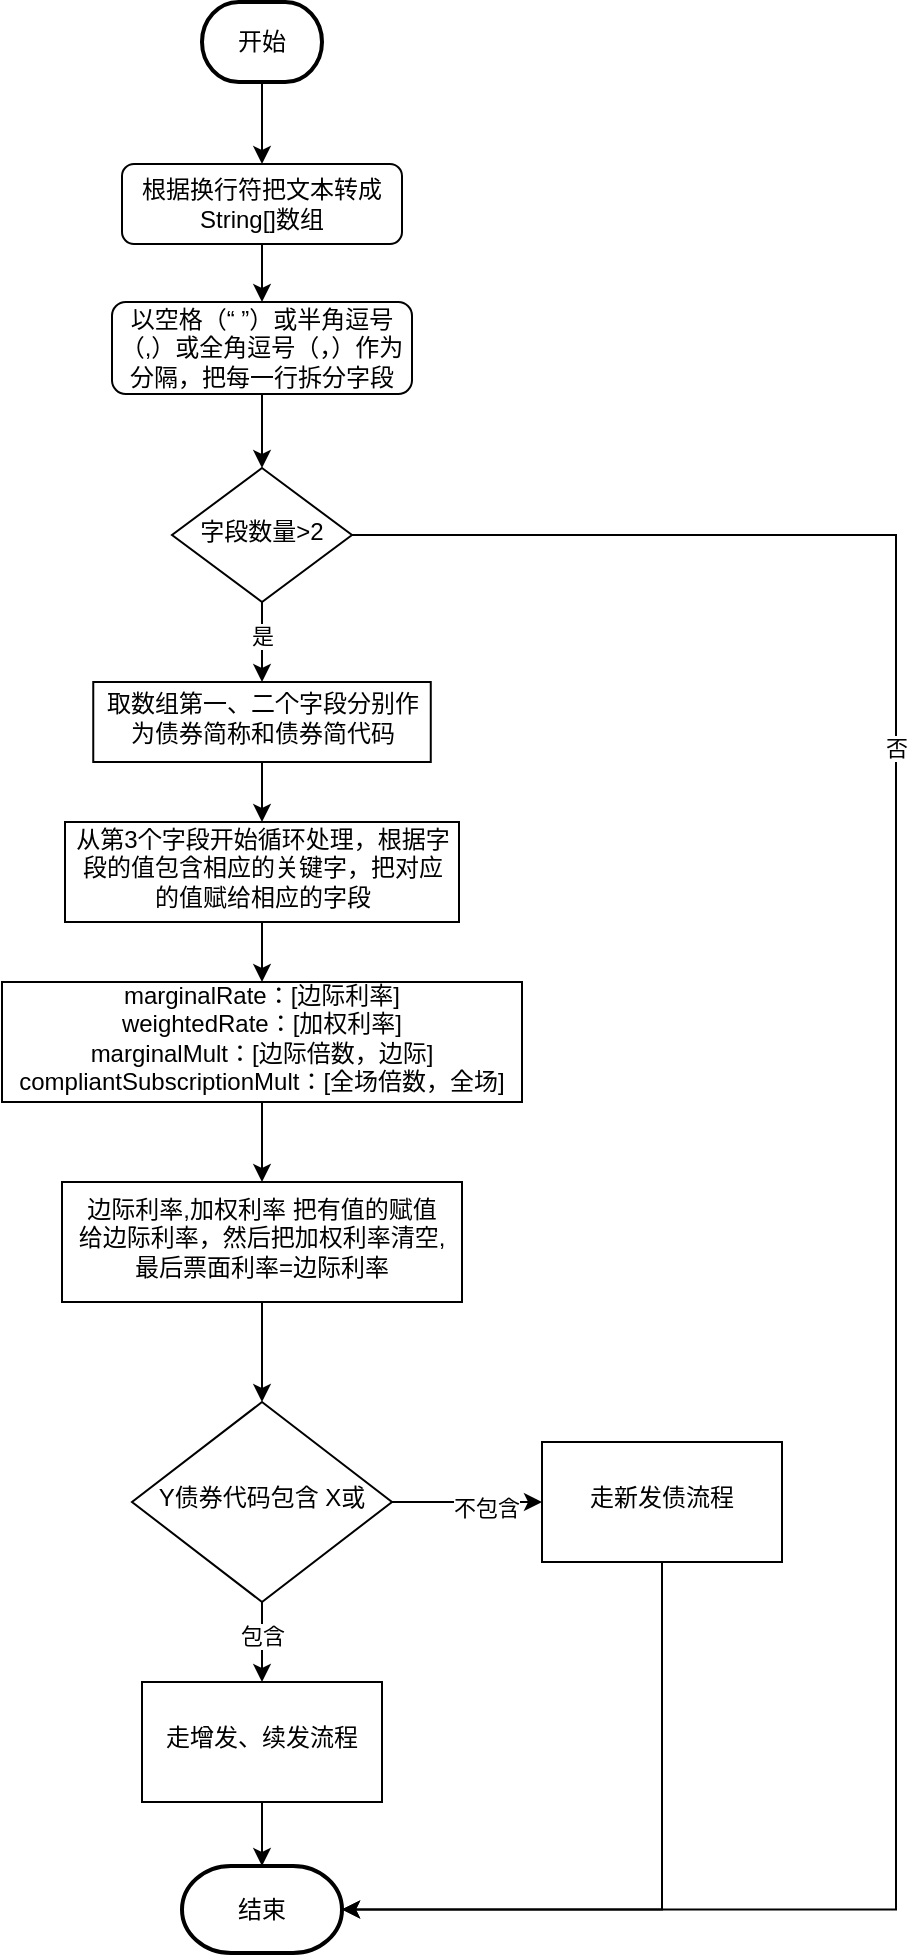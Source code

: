 <mxfile version="26.2.5">
  <diagram name="第 1 页" id="fsZPGQLROvwWvlIkThc0">
    <mxGraphModel dx="1420" dy="798" grid="1" gridSize="10" guides="1" tooltips="1" connect="1" arrows="1" fold="1" page="1" pageScale="1" pageWidth="827" pageHeight="1169" math="0" shadow="0">
      <root>
        <mxCell id="0" />
        <mxCell id="1" parent="0" />
        <mxCell id="JJxZF2KsEsP3yiUepQ41-1" value="" style="edgeStyle=orthogonalEdgeStyle;rounded=0;orthogonalLoop=1;jettySize=auto;html=1;entryX=1;entryY=0.5;entryDx=0;entryDy=0;entryPerimeter=0;" edge="1" parent="1" source="JJxZF2KsEsP3yiUepQ41-5" target="JJxZF2KsEsP3yiUepQ41-21">
          <mxGeometry relative="1" as="geometry">
            <mxPoint x="691" y="1080" as="targetPoint" />
            <Array as="points">
              <mxPoint x="701" y="307" />
              <mxPoint x="701" y="994" />
            </Array>
          </mxGeometry>
        </mxCell>
        <mxCell id="JJxZF2KsEsP3yiUepQ41-2" value="否" style="edgeLabel;html=1;align=center;verticalAlign=middle;resizable=0;points=[];" vertex="1" connectable="0" parent="JJxZF2KsEsP3yiUepQ41-1">
          <mxGeometry x="-0.388" relative="1" as="geometry">
            <mxPoint as="offset" />
          </mxGeometry>
        </mxCell>
        <mxCell id="JJxZF2KsEsP3yiUepQ41-3" value="" style="edgeStyle=orthogonalEdgeStyle;rounded=0;orthogonalLoop=1;jettySize=auto;html=1;entryX=0.5;entryY=0;entryDx=0;entryDy=0;" edge="1" parent="1" source="JJxZF2KsEsP3yiUepQ41-5" target="JJxZF2KsEsP3yiUepQ41-13">
          <mxGeometry relative="1" as="geometry">
            <mxPoint x="384" y="413.5" as="targetPoint" />
          </mxGeometry>
        </mxCell>
        <mxCell id="JJxZF2KsEsP3yiUepQ41-4" value="是" style="edgeLabel;html=1;align=center;verticalAlign=middle;resizable=0;points=[];" vertex="1" connectable="0" parent="JJxZF2KsEsP3yiUepQ41-3">
          <mxGeometry x="-0.166" relative="1" as="geometry">
            <mxPoint as="offset" />
          </mxGeometry>
        </mxCell>
        <mxCell id="JJxZF2KsEsP3yiUepQ41-5" value="字段数量&amp;gt;2" style="rhombus;whiteSpace=wrap;html=1;shadow=0;fontFamily=Helvetica;fontSize=12;align=center;strokeWidth=1;spacing=6;spacingTop=-4;" vertex="1" parent="1">
          <mxGeometry x="339" y="273" width="90" height="67" as="geometry" />
        </mxCell>
        <mxCell id="JJxZF2KsEsP3yiUepQ41-6" value="" style="edgeStyle=orthogonalEdgeStyle;rounded=0;orthogonalLoop=1;jettySize=auto;html=1;" edge="1" parent="1" source="JJxZF2KsEsP3yiUepQ41-7" target="JJxZF2KsEsP3yiUepQ41-9">
          <mxGeometry relative="1" as="geometry" />
        </mxCell>
        <mxCell id="JJxZF2KsEsP3yiUepQ41-7" value="开始" style="strokeWidth=2;html=1;shape=mxgraph.flowchart.terminator;whiteSpace=wrap;" vertex="1" parent="1">
          <mxGeometry x="354" y="40" width="60" height="40" as="geometry" />
        </mxCell>
        <mxCell id="JJxZF2KsEsP3yiUepQ41-8" value="" style="edgeStyle=orthogonalEdgeStyle;rounded=0;orthogonalLoop=1;jettySize=auto;html=1;" edge="1" parent="1" source="JJxZF2KsEsP3yiUepQ41-9" target="JJxZF2KsEsP3yiUepQ41-11">
          <mxGeometry relative="1" as="geometry" />
        </mxCell>
        <mxCell id="JJxZF2KsEsP3yiUepQ41-9" value="根据换行符把文本转成String[]数组" style="rounded=1;whiteSpace=wrap;html=1;fontSize=12;glass=0;strokeWidth=1;shadow=0;" vertex="1" parent="1">
          <mxGeometry x="314" y="121" width="140" height="40" as="geometry" />
        </mxCell>
        <mxCell id="JJxZF2KsEsP3yiUepQ41-10" value="" style="edgeStyle=orthogonalEdgeStyle;rounded=0;orthogonalLoop=1;jettySize=auto;html=1;" edge="1" parent="1" source="JJxZF2KsEsP3yiUepQ41-11" target="JJxZF2KsEsP3yiUepQ41-5">
          <mxGeometry relative="1" as="geometry" />
        </mxCell>
        <mxCell id="JJxZF2KsEsP3yiUepQ41-11" value="&lt;div data-docx-has-block-data=&quot;false&quot; data-lark-html-role=&quot;root&quot; data-page-id=&quot;Aed7douATo9B6cx0R7Rc3emsnXd&quot;&gt;&lt;div class=&quot;old-record-id-WZW5dhf2ooNl1qxLG0lcdsG0n3e&quot;&gt;以空格（“ ”）或半角逗号（,）或全角逗号（，）作为分隔，把每一行拆分字段&lt;/div&gt;&lt;/div&gt;&lt;span class=&quot;lark-record-clipboard&quot; data-lark-record-format=&quot;docx/text&quot; data-lark-record-data=&quot;{&amp;quot;rootId&amp;quot;:&amp;quot;Aed7douATo9B6cx0R7Rc3emsnXd&amp;quot;,&amp;quot;text&amp;quot;:{&amp;quot;initialAttributedTexts&amp;quot;:{&amp;quot;text&amp;quot;:{&amp;quot;0&amp;quot;:&amp;quot;以空格（“ ”）或半角逗号（,）或全角逗号（，）作为分隔，拆分元素&amp;quot;},&amp;quot;attribs&amp;quot;:{&amp;quot;0&amp;quot;:&amp;quot;*0+x&amp;quot;}},&amp;quot;apool&amp;quot;:{&amp;quot;numToAttrib&amp;quot;:{&amp;quot;0&amp;quot;:[&amp;quot;author&amp;quot;,&amp;quot;7403194829083705347&amp;quot;]},&amp;quot;nextNum&amp;quot;:1}},&amp;quot;type&amp;quot;:&amp;quot;text&amp;quot;,&amp;quot;referenceRecordMap&amp;quot;:{},&amp;quot;extra&amp;quot;:{&amp;quot;channel&amp;quot;:&amp;quot;saas&amp;quot;,&amp;quot;isEqualBlockSelection&amp;quot;:false,&amp;quot;pasteRandomId&amp;quot;:&amp;quot;011ff010-0866-426b-a94f-de44540d47f7&amp;quot;,&amp;quot;mention_page_title&amp;quot;:{},&amp;quot;external_mention_url&amp;quot;:{}},&amp;quot;isKeepQuoteContainer&amp;quot;:false,&amp;quot;isFromCode&amp;quot;:false,&amp;quot;selection&amp;quot;:[{&amp;quot;id&amp;quot;:1293,&amp;quot;type&amp;quot;:&amp;quot;text&amp;quot;,&amp;quot;selection&amp;quot;:{&amp;quot;start&amp;quot;:4,&amp;quot;end&amp;quot;:37},&amp;quot;recordId&amp;quot;:&amp;quot;WZW5dhf2ooNl1qxLG0lcdsG0n3e&amp;quot;}],&amp;quot;payloadMap&amp;quot;:{},&amp;quot;isCut&amp;quot;:false}&quot;&gt;&lt;/span&gt;" style="whiteSpace=wrap;html=1;rounded=1;glass=0;strokeWidth=1;shadow=0;" vertex="1" parent="1">
          <mxGeometry x="309" y="190" width="150" height="46" as="geometry" />
        </mxCell>
        <mxCell id="JJxZF2KsEsP3yiUepQ41-12" value="" style="edgeStyle=orthogonalEdgeStyle;rounded=0;orthogonalLoop=1;jettySize=auto;html=1;" edge="1" parent="1" source="JJxZF2KsEsP3yiUepQ41-13" target="JJxZF2KsEsP3yiUepQ41-15">
          <mxGeometry relative="1" as="geometry" />
        </mxCell>
        <mxCell id="JJxZF2KsEsP3yiUepQ41-13" value="取数组第一、二个字段分别作为债券简称和债券简代码" style="whiteSpace=wrap;html=1;shadow=0;strokeWidth=1;spacing=6;spacingTop=-4;" vertex="1" parent="1">
          <mxGeometry x="299.63" y="380" width="168.75" height="40" as="geometry" />
        </mxCell>
        <mxCell id="JJxZF2KsEsP3yiUepQ41-14" value="" style="edgeStyle=orthogonalEdgeStyle;rounded=0;orthogonalLoop=1;jettySize=auto;html=1;" edge="1" parent="1" source="JJxZF2KsEsP3yiUepQ41-15" target="JJxZF2KsEsP3yiUepQ41-27">
          <mxGeometry relative="1" as="geometry" />
        </mxCell>
        <mxCell id="JJxZF2KsEsP3yiUepQ41-15" value="从第3个字段开始循环处理，根据字段的值包含相应的关键字，把对应的值赋给相应的字段" style="whiteSpace=wrap;html=1;shadow=0;strokeWidth=1;spacing=6;spacingTop=-4;" vertex="1" parent="1">
          <mxGeometry x="285.5" y="450" width="197" height="50" as="geometry" />
        </mxCell>
        <mxCell id="JJxZF2KsEsP3yiUepQ41-16" value="" style="edgeStyle=orthogonalEdgeStyle;rounded=0;orthogonalLoop=1;jettySize=auto;html=1;" edge="1" parent="1" source="JJxZF2KsEsP3yiUepQ41-20" target="JJxZF2KsEsP3yiUepQ41-23">
          <mxGeometry relative="1" as="geometry" />
        </mxCell>
        <mxCell id="JJxZF2KsEsP3yiUepQ41-17" value="包含" style="edgeLabel;html=1;align=center;verticalAlign=middle;resizable=0;points=[];" vertex="1" connectable="0" parent="JJxZF2KsEsP3yiUepQ41-16">
          <mxGeometry x="-0.18" relative="1" as="geometry">
            <mxPoint as="offset" />
          </mxGeometry>
        </mxCell>
        <mxCell id="JJxZF2KsEsP3yiUepQ41-18" value="" style="edgeStyle=orthogonalEdgeStyle;rounded=0;orthogonalLoop=1;jettySize=auto;html=1;" edge="1" parent="1" source="JJxZF2KsEsP3yiUepQ41-20" target="JJxZF2KsEsP3yiUepQ41-25">
          <mxGeometry relative="1" as="geometry" />
        </mxCell>
        <mxCell id="JJxZF2KsEsP3yiUepQ41-19" value="不包含" style="edgeLabel;html=1;align=center;verticalAlign=middle;resizable=0;points=[];" vertex="1" connectable="0" parent="JJxZF2KsEsP3yiUepQ41-18">
          <mxGeometry x="0.247" y="-3" relative="1" as="geometry">
            <mxPoint as="offset" />
          </mxGeometry>
        </mxCell>
        <mxCell id="JJxZF2KsEsP3yiUepQ41-20" value="Y债券代码包含 X或" style="rhombus;whiteSpace=wrap;html=1;shadow=0;strokeWidth=1;spacing=6;spacingTop=-4;" vertex="1" parent="1">
          <mxGeometry x="319" y="740" width="130" height="100" as="geometry" />
        </mxCell>
        <mxCell id="JJxZF2KsEsP3yiUepQ41-21" value="结束" style="strokeWidth=2;html=1;shape=mxgraph.flowchart.terminator;whiteSpace=wrap;" vertex="1" parent="1">
          <mxGeometry x="344" y="972" width="80" height="43.5" as="geometry" />
        </mxCell>
        <mxCell id="JJxZF2KsEsP3yiUepQ41-22" value="" style="edgeStyle=orthogonalEdgeStyle;rounded=0;orthogonalLoop=1;jettySize=auto;html=1;" edge="1" parent="1" source="JJxZF2KsEsP3yiUepQ41-23" target="JJxZF2KsEsP3yiUepQ41-21">
          <mxGeometry relative="1" as="geometry" />
        </mxCell>
        <mxCell id="JJxZF2KsEsP3yiUepQ41-23" value="走增发、续发流程" style="whiteSpace=wrap;html=1;shadow=0;strokeWidth=1;spacing=6;spacingTop=-4;" vertex="1" parent="1">
          <mxGeometry x="324" y="880" width="120" height="60" as="geometry" />
        </mxCell>
        <mxCell id="JJxZF2KsEsP3yiUepQ41-24" value="" style="edgeStyle=orthogonalEdgeStyle;rounded=0;orthogonalLoop=1;jettySize=auto;html=1;entryX=1;entryY=0.5;entryDx=0;entryDy=0;entryPerimeter=0;exitX=0.5;exitY=1;exitDx=0;exitDy=0;" edge="1" parent="1" source="JJxZF2KsEsP3yiUepQ41-25" target="JJxZF2KsEsP3yiUepQ41-21">
          <mxGeometry relative="1" as="geometry">
            <mxPoint x="584" y="900" as="targetPoint" />
          </mxGeometry>
        </mxCell>
        <mxCell id="JJxZF2KsEsP3yiUepQ41-25" value="走新发债流程" style="whiteSpace=wrap;html=1;shadow=0;strokeWidth=1;spacing=6;spacingTop=-4;" vertex="1" parent="1">
          <mxGeometry x="524" y="760" width="120" height="60" as="geometry" />
        </mxCell>
        <mxCell id="JJxZF2KsEsP3yiUepQ41-26" value="" style="edgeStyle=orthogonalEdgeStyle;rounded=0;orthogonalLoop=1;jettySize=auto;html=1;" edge="1" parent="1" source="JJxZF2KsEsP3yiUepQ41-27" target="JJxZF2KsEsP3yiUepQ41-29">
          <mxGeometry relative="1" as="geometry" />
        </mxCell>
        <mxCell id="JJxZF2KsEsP3yiUepQ41-27" value="&lt;div&gt;marginalRate：[边际利率]&lt;/div&gt;&lt;div&gt;weightedRate：[加权利率]&lt;/div&gt;&lt;div&gt;marginalMult：[边际倍数，边际]&lt;/div&gt;&lt;div&gt;compliantSubscriptionMult：[全场倍数，全场]&lt;/div&gt;" style="whiteSpace=wrap;html=1;shadow=0;strokeWidth=1;spacing=6;spacingTop=-4;" vertex="1" parent="1">
          <mxGeometry x="254" y="530" width="260" height="60" as="geometry" />
        </mxCell>
        <mxCell id="JJxZF2KsEsP3yiUepQ41-28" value="" style="edgeStyle=orthogonalEdgeStyle;rounded=0;orthogonalLoop=1;jettySize=auto;html=1;" edge="1" parent="1" source="JJxZF2KsEsP3yiUepQ41-29" target="JJxZF2KsEsP3yiUepQ41-20">
          <mxGeometry relative="1" as="geometry" />
        </mxCell>
        <mxCell id="JJxZF2KsEsP3yiUepQ41-29" value="&lt;div&gt;边际利率,加权利率 把有值的赋值&lt;/div&gt;&lt;div&gt;给边际利率，然后把加权利率清空,最后票面利率=边际利率&lt;/div&gt;" style="whiteSpace=wrap;html=1;shadow=0;strokeWidth=1;spacing=6;spacingTop=-4;" vertex="1" parent="1">
          <mxGeometry x="284" y="630" width="200" height="60" as="geometry" />
        </mxCell>
      </root>
    </mxGraphModel>
  </diagram>
</mxfile>
